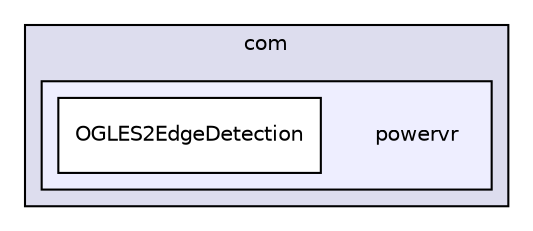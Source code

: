 digraph "PVR/SDK_3.4/Examples/Intermediate/EdgeDetection/OGLES2/Build/Android/src/com/powervr" {
  compound=true
  node [ fontsize="10", fontname="Helvetica"];
  edge [ labelfontsize="10", labelfontname="Helvetica"];
  subgraph clusterdir_3de750f7e304448efbea976386fe11d6 {
    graph [ bgcolor="#ddddee", pencolor="black", label="com" fontname="Helvetica", fontsize="10", URL="dir_3de750f7e304448efbea976386fe11d6.html"]
  subgraph clusterdir_87a8add5b4a4bcdb8d2fb869f5c731f5 {
    graph [ bgcolor="#eeeeff", pencolor="black", label="" URL="dir_87a8add5b4a4bcdb8d2fb869f5c731f5.html"];
    dir_87a8add5b4a4bcdb8d2fb869f5c731f5 [shape=plaintext label="powervr"];
    dir_a9a7f19a157653472efb222655895674 [shape=box label="OGLES2EdgeDetection" color="black" fillcolor="white" style="filled" URL="dir_a9a7f19a157653472efb222655895674.html"];
  }
  }
}
